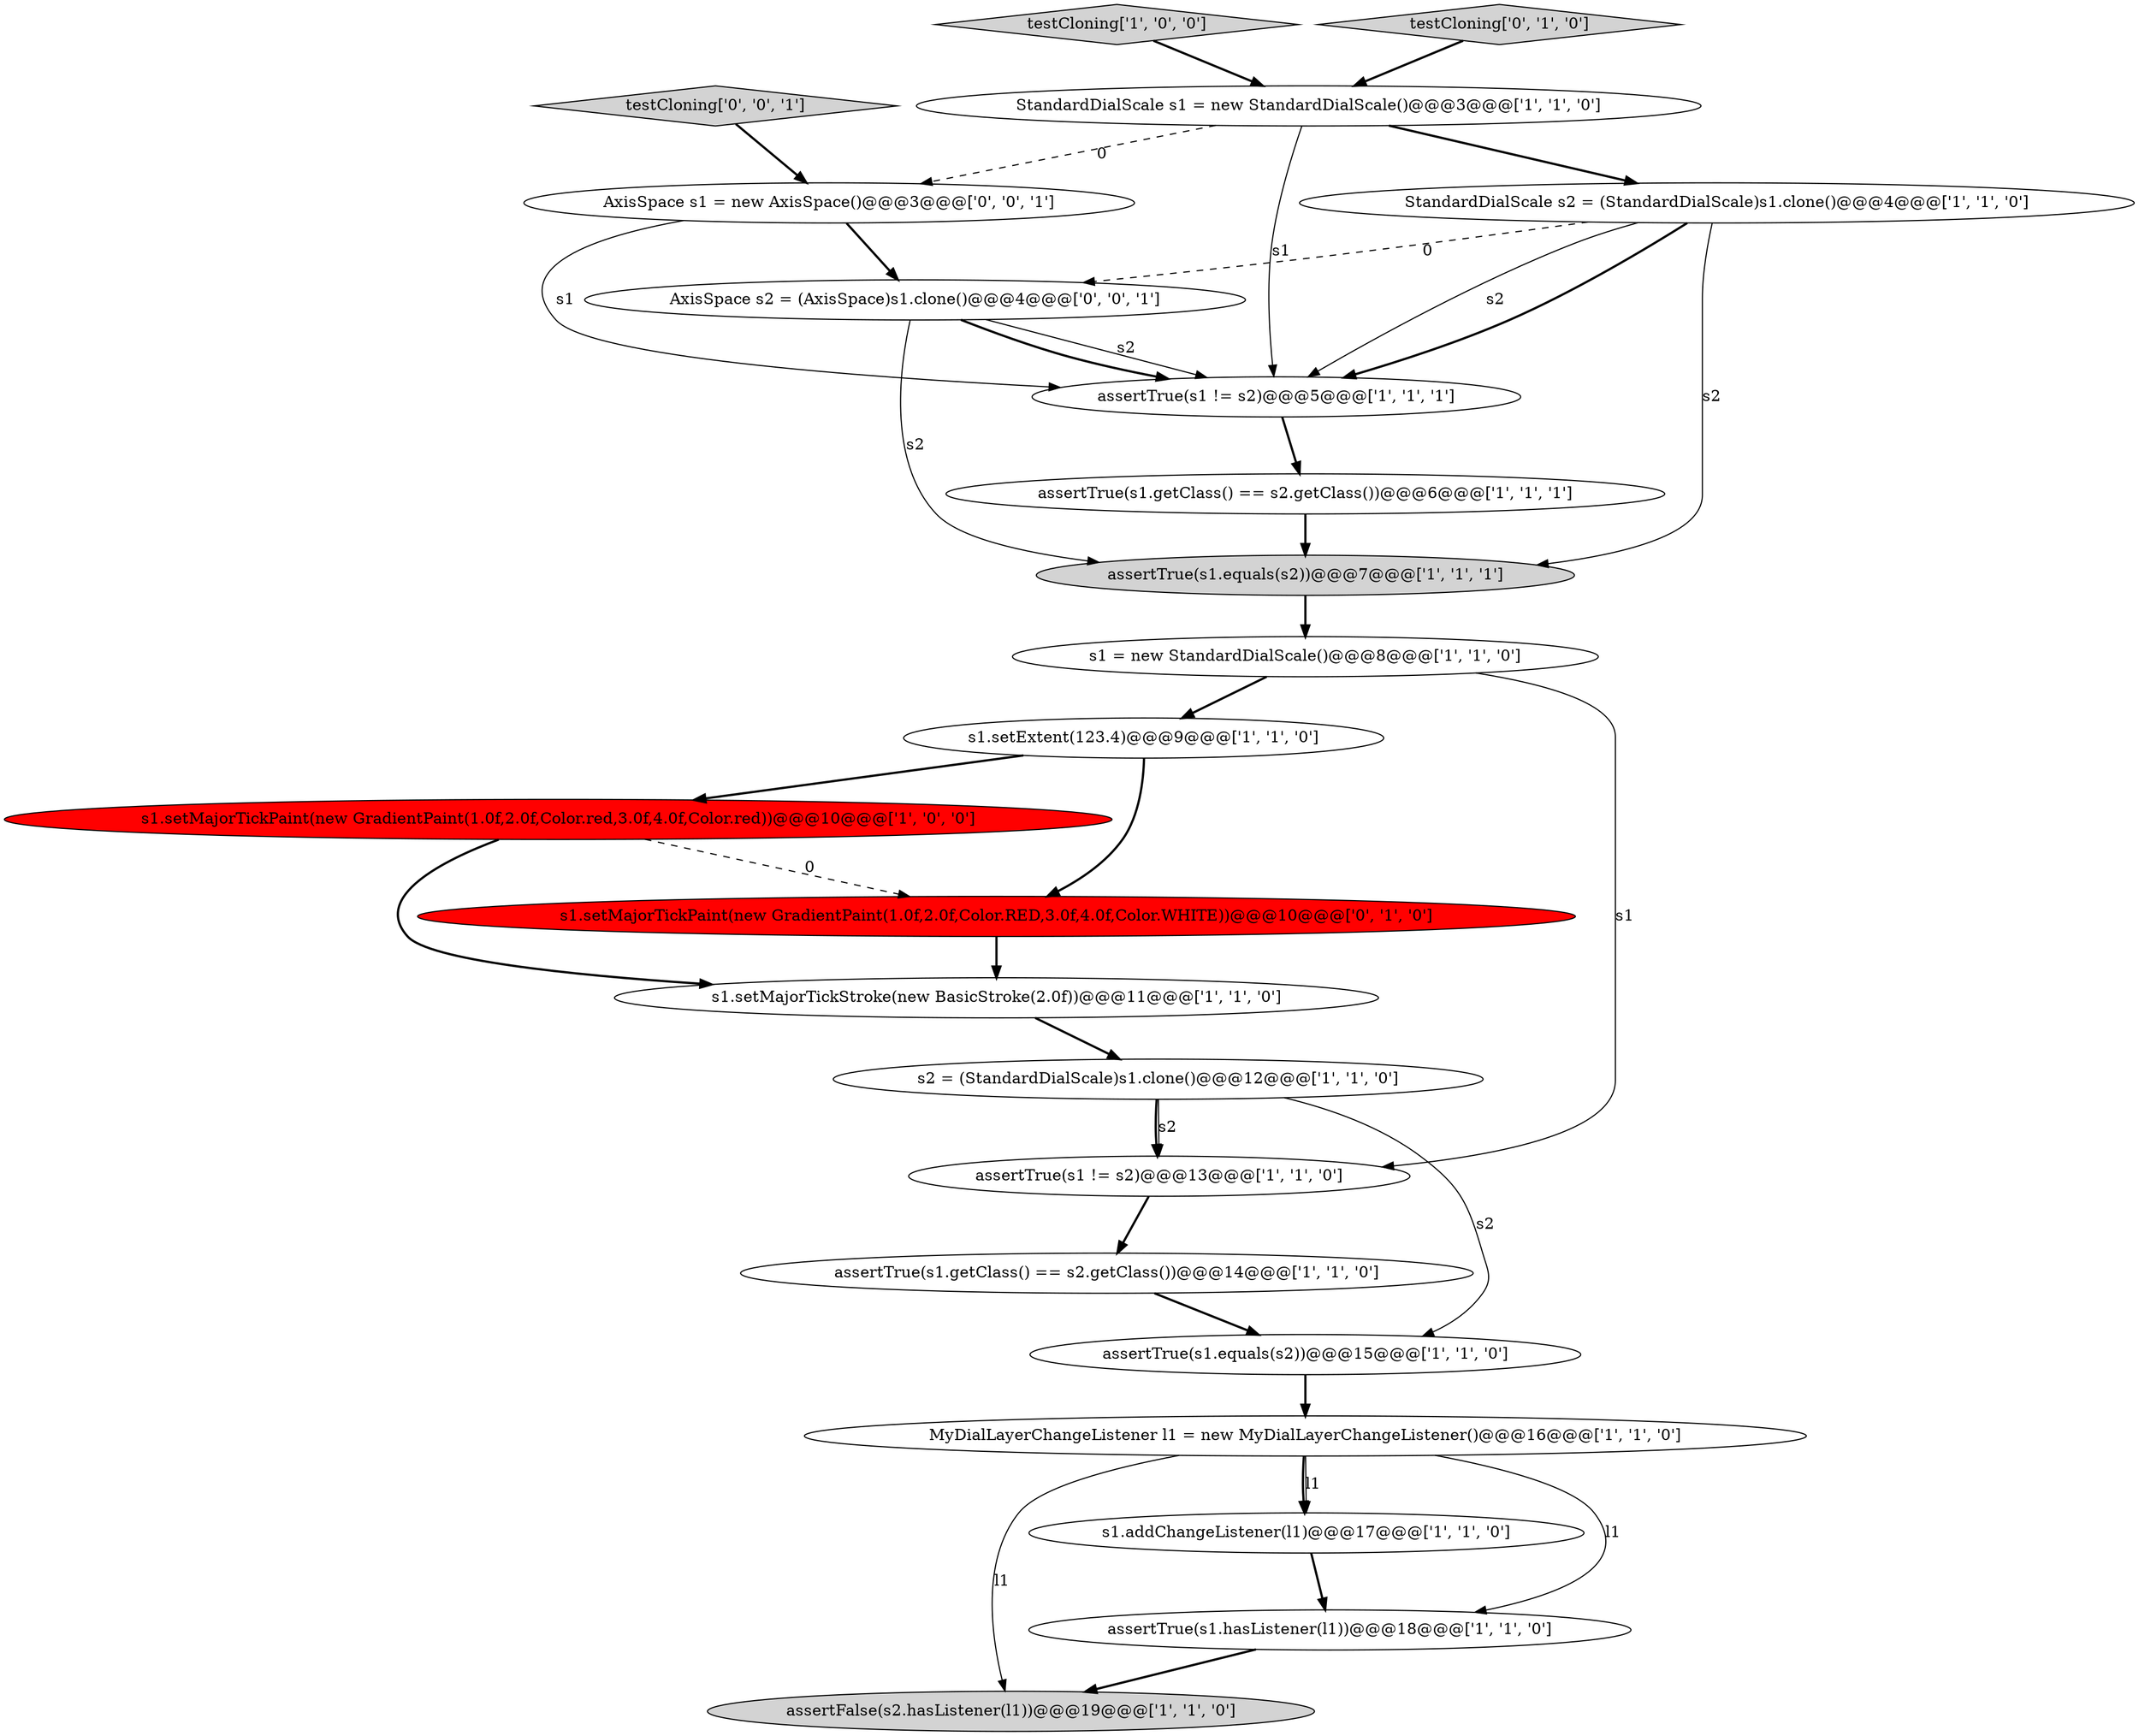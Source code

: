 digraph {
10 [style = filled, label = "s1.setMajorTickPaint(new GradientPaint(1.0f,2.0f,Color.red,3.0f,4.0f,Color.red))@@@10@@@['1', '0', '0']", fillcolor = red, shape = ellipse image = "AAA1AAABBB1BBB"];
7 [style = filled, label = "assertTrue(s1.equals(s2))@@@15@@@['1', '1', '0']", fillcolor = white, shape = ellipse image = "AAA0AAABBB1BBB"];
2 [style = filled, label = "testCloning['1', '0', '0']", fillcolor = lightgray, shape = diamond image = "AAA0AAABBB1BBB"];
15 [style = filled, label = "s1.setMajorTickStroke(new BasicStroke(2.0f))@@@11@@@['1', '1', '0']", fillcolor = white, shape = ellipse image = "AAA0AAABBB1BBB"];
6 [style = filled, label = "assertFalse(s2.hasListener(l1))@@@19@@@['1', '1', '0']", fillcolor = lightgray, shape = ellipse image = "AAA0AAABBB1BBB"];
8 [style = filled, label = "s2 = (StandardDialScale)s1.clone()@@@12@@@['1', '1', '0']", fillcolor = white, shape = ellipse image = "AAA0AAABBB1BBB"];
17 [style = filled, label = "s1.setExtent(123.4)@@@9@@@['1', '1', '0']", fillcolor = white, shape = ellipse image = "AAA0AAABBB1BBB"];
13 [style = filled, label = "StandardDialScale s2 = (StandardDialScale)s1.clone()@@@4@@@['1', '1', '0']", fillcolor = white, shape = ellipse image = "AAA0AAABBB1BBB"];
1 [style = filled, label = "assertTrue(s1 != s2)@@@13@@@['1', '1', '0']", fillcolor = white, shape = ellipse image = "AAA0AAABBB1BBB"];
19 [style = filled, label = "testCloning['0', '1', '0']", fillcolor = lightgray, shape = diamond image = "AAA0AAABBB2BBB"];
12 [style = filled, label = "assertTrue(s1.getClass() == s2.getClass())@@@14@@@['1', '1', '0']", fillcolor = white, shape = ellipse image = "AAA0AAABBB1BBB"];
22 [style = filled, label = "testCloning['0', '0', '1']", fillcolor = lightgray, shape = diamond image = "AAA0AAABBB3BBB"];
16 [style = filled, label = "assertTrue(s1.hasListener(l1))@@@18@@@['1', '1', '0']", fillcolor = white, shape = ellipse image = "AAA0AAABBB1BBB"];
4 [style = filled, label = "s1 = new StandardDialScale()@@@8@@@['1', '1', '0']", fillcolor = white, shape = ellipse image = "AAA0AAABBB1BBB"];
11 [style = filled, label = "StandardDialScale s1 = new StandardDialScale()@@@3@@@['1', '1', '0']", fillcolor = white, shape = ellipse image = "AAA0AAABBB1BBB"];
18 [style = filled, label = "s1.setMajorTickPaint(new GradientPaint(1.0f,2.0f,Color.RED,3.0f,4.0f,Color.WHITE))@@@10@@@['0', '1', '0']", fillcolor = red, shape = ellipse image = "AAA1AAABBB2BBB"];
14 [style = filled, label = "assertTrue(s1 != s2)@@@5@@@['1', '1', '1']", fillcolor = white, shape = ellipse image = "AAA0AAABBB1BBB"];
9 [style = filled, label = "MyDialLayerChangeListener l1 = new MyDialLayerChangeListener()@@@16@@@['1', '1', '0']", fillcolor = white, shape = ellipse image = "AAA0AAABBB1BBB"];
0 [style = filled, label = "assertTrue(s1.equals(s2))@@@7@@@['1', '1', '1']", fillcolor = lightgray, shape = ellipse image = "AAA0AAABBB1BBB"];
5 [style = filled, label = "s1.addChangeListener(l1)@@@17@@@['1', '1', '0']", fillcolor = white, shape = ellipse image = "AAA0AAABBB1BBB"];
20 [style = filled, label = "AxisSpace s1 = new AxisSpace()@@@3@@@['0', '0', '1']", fillcolor = white, shape = ellipse image = "AAA0AAABBB3BBB"];
21 [style = filled, label = "AxisSpace s2 = (AxisSpace)s1.clone()@@@4@@@['0', '0', '1']", fillcolor = white, shape = ellipse image = "AAA0AAABBB3BBB"];
3 [style = filled, label = "assertTrue(s1.getClass() == s2.getClass())@@@6@@@['1', '1', '1']", fillcolor = white, shape = ellipse image = "AAA0AAABBB1BBB"];
14->3 [style = bold, label=""];
17->10 [style = bold, label=""];
8->1 [style = solid, label="s2"];
13->0 [style = solid, label="s2"];
11->20 [style = dashed, label="0"];
10->15 [style = bold, label=""];
4->17 [style = bold, label=""];
9->16 [style = solid, label="l1"];
21->0 [style = solid, label="s2"];
16->6 [style = bold, label=""];
18->15 [style = bold, label=""];
19->11 [style = bold, label=""];
21->14 [style = solid, label="s2"];
20->14 [style = solid, label="s1"];
11->14 [style = solid, label="s1"];
12->7 [style = bold, label=""];
3->0 [style = bold, label=""];
10->18 [style = dashed, label="0"];
20->21 [style = bold, label=""];
5->16 [style = bold, label=""];
7->9 [style = bold, label=""];
8->1 [style = bold, label=""];
9->5 [style = solid, label="l1"];
9->6 [style = solid, label="l1"];
13->21 [style = dashed, label="0"];
22->20 [style = bold, label=""];
0->4 [style = bold, label=""];
8->7 [style = solid, label="s2"];
11->13 [style = bold, label=""];
1->12 [style = bold, label=""];
9->5 [style = bold, label=""];
4->1 [style = solid, label="s1"];
13->14 [style = solid, label="s2"];
13->14 [style = bold, label=""];
15->8 [style = bold, label=""];
2->11 [style = bold, label=""];
17->18 [style = bold, label=""];
21->14 [style = bold, label=""];
}
